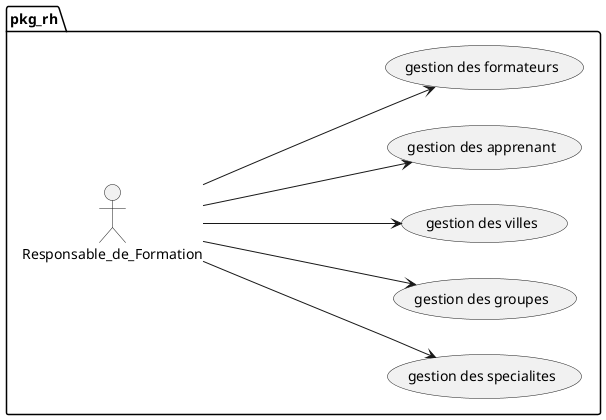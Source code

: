 @startuml uses_cases_pkg_rh

left to right direction


package pkg_rh {

  Responsable_de_Formation ----> (gestion des specialites)
  Responsable_de_Formation ----> (gestion des groupes) 
  Responsable_de_Formation ----> (gestion des villes) 
  Responsable_de_Formation ----> (gestion des apprenant) 
  Responsable_de_Formation ----> (gestion des formateurs) 

  ' (gestion des formateurs) <... (Auth) : <<extend>>
  ' (gestion des apprenant) <... (Auth) : <<extend>>
  ' (gestion des groupes) <... (Auth) : <<extend>>
  ' (gestion des villes) <... (Auth) : <<extend>>
  ' (gestion des specialites) <... (Auth) : <<extend>>

}  

@enduml